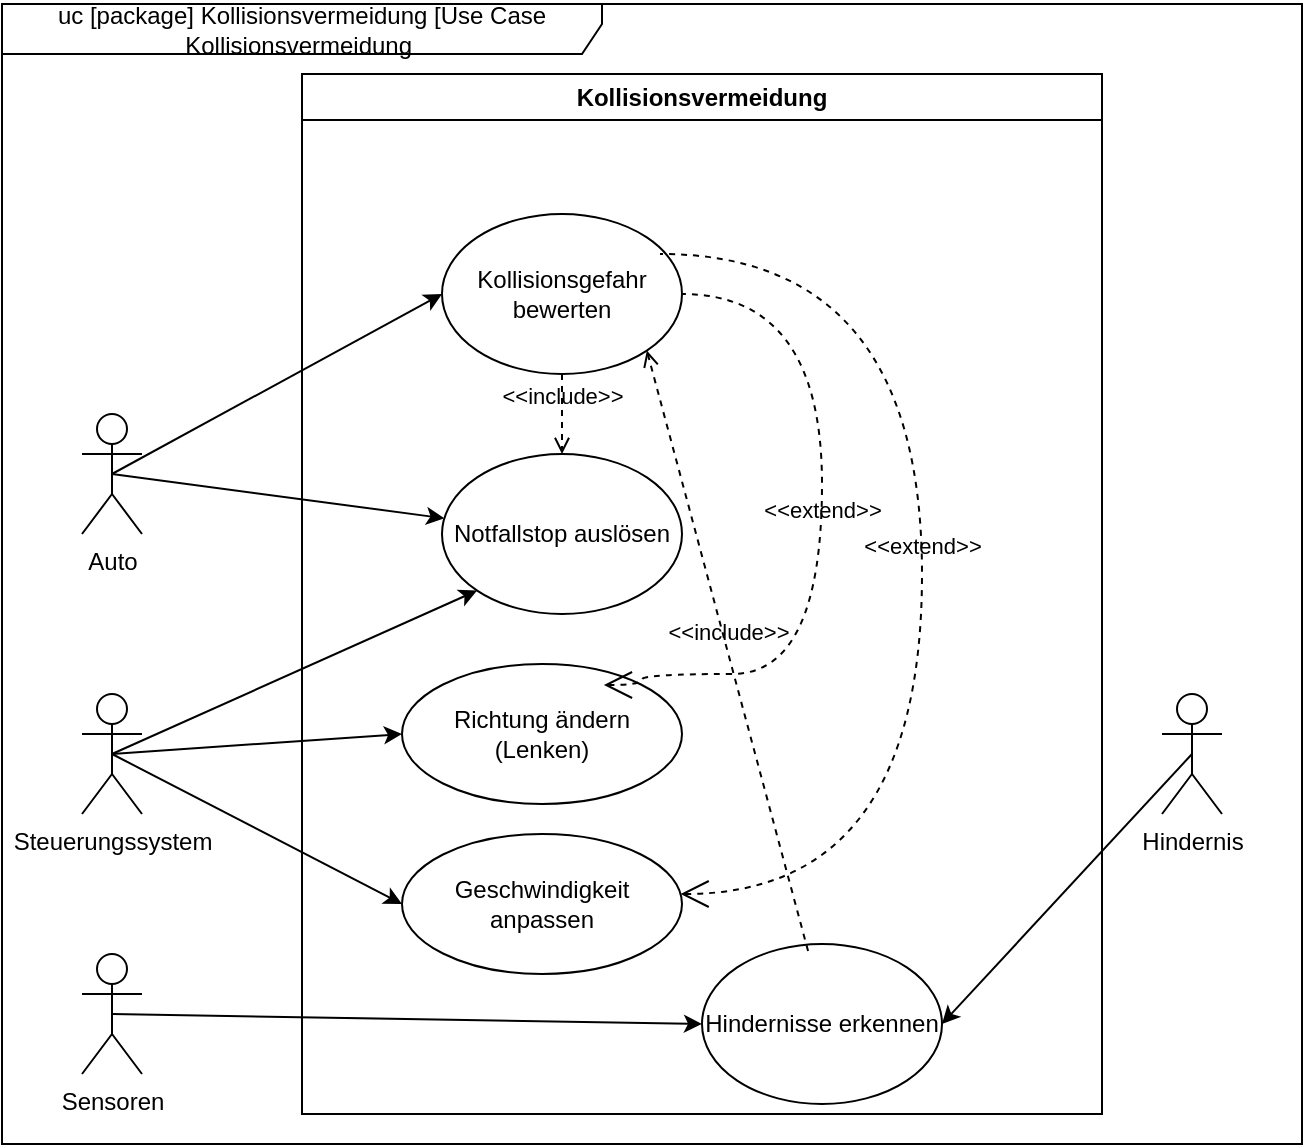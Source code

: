 <mxfile version="22.1.18" type="device">
  <diagram name="Seite-1" id="5rYWleYnp6q6a5sjY58T">
    <mxGraphModel dx="1562" dy="818" grid="1" gridSize="10" guides="1" tooltips="1" connect="1" arrows="1" fold="1" page="1" pageScale="1" pageWidth="827" pageHeight="1169" math="0" shadow="0">
      <root>
        <mxCell id="0" />
        <mxCell id="1" parent="0" />
        <mxCell id="R8wBnd-KqD16zqUHhtyy-22" style="orthogonalLoop=1;jettySize=auto;html=1;entryX=0;entryY=0.5;entryDx=0;entryDy=0;strokeColor=default;exitX=0.5;exitY=0.5;exitDx=0;exitDy=0;exitPerimeter=0;" parent="1" source="R8wBnd-KqD16zqUHhtyy-1" target="R8wBnd-KqD16zqUHhtyy-16" edge="1">
          <mxGeometry relative="1" as="geometry">
            <mxPoint x="90" y="320" as="sourcePoint" />
          </mxGeometry>
        </mxCell>
        <mxCell id="R8wBnd-KqD16zqUHhtyy-23" style="rounded=0;orthogonalLoop=1;jettySize=auto;html=1;exitX=0.5;exitY=0.5;exitDx=0;exitDy=0;exitPerimeter=0;" parent="1" source="R8wBnd-KqD16zqUHhtyy-1" target="R8wBnd-KqD16zqUHhtyy-18" edge="1">
          <mxGeometry relative="1" as="geometry" />
        </mxCell>
        <mxCell id="R8wBnd-KqD16zqUHhtyy-1" value="Auto" style="shape=umlActor;verticalLabelPosition=bottom;verticalAlign=top;html=1;outlineConnect=0;fontStyle=0;movable=1;resizable=1;rotatable=1;deletable=1;editable=1;locked=0;connectable=1;fillOpacity=100;" parent="1" vertex="1">
          <mxGeometry x="50" y="330" width="30" height="60" as="geometry" />
        </mxCell>
        <mxCell id="R8wBnd-KqD16zqUHhtyy-24" style="rounded=0;orthogonalLoop=1;jettySize=auto;html=1;entryX=0;entryY=0.5;entryDx=0;entryDy=0;exitX=0.5;exitY=0.5;exitDx=0;exitDy=0;exitPerimeter=0;" parent="1" source="R8wBnd-KqD16zqUHhtyy-4" target="R8wBnd-KqD16zqUHhtyy-15" edge="1">
          <mxGeometry relative="1" as="geometry" />
        </mxCell>
        <mxCell id="R8wBnd-KqD16zqUHhtyy-4" value="Sensoren" style="shape=umlActor;verticalLabelPosition=bottom;verticalAlign=top;html=1;outlineConnect=0;" parent="1" vertex="1">
          <mxGeometry x="50" y="600" width="30" height="60" as="geometry" />
        </mxCell>
        <mxCell id="XdIKXIWc87RNsqg1szOq-4" style="rounded=0;orthogonalLoop=1;jettySize=auto;html=1;entryX=0;entryY=0.5;entryDx=0;entryDy=0;exitX=0.5;exitY=0.5;exitDx=0;exitDy=0;exitPerimeter=0;" parent="1" source="R8wBnd-KqD16zqUHhtyy-8" target="Qi_hmJikcV4P4sh7q_QJ-7" edge="1">
          <mxGeometry relative="1" as="geometry" />
        </mxCell>
        <mxCell id="XdIKXIWc87RNsqg1szOq-6" style="rounded=0;orthogonalLoop=1;jettySize=auto;html=1;entryX=0;entryY=0.5;entryDx=0;entryDy=0;exitX=0.5;exitY=0.5;exitDx=0;exitDy=0;exitPerimeter=0;" parent="1" source="R8wBnd-KqD16zqUHhtyy-8" target="Qi_hmJikcV4P4sh7q_QJ-6" edge="1">
          <mxGeometry relative="1" as="geometry" />
        </mxCell>
        <mxCell id="XdIKXIWc87RNsqg1szOq-7" style="rounded=0;orthogonalLoop=1;jettySize=auto;html=1;entryX=0;entryY=1;entryDx=0;entryDy=0;exitX=0.5;exitY=0.5;exitDx=0;exitDy=0;exitPerimeter=0;" parent="1" source="R8wBnd-KqD16zqUHhtyy-8" target="R8wBnd-KqD16zqUHhtyy-18" edge="1">
          <mxGeometry relative="1" as="geometry" />
        </mxCell>
        <mxCell id="R8wBnd-KqD16zqUHhtyy-8" value="Steuerungssystem" style="shape=umlActor;verticalLabelPosition=bottom;verticalAlign=top;html=1;outlineConnect=0;" parent="1" vertex="1">
          <mxGeometry x="50" y="470" width="30" height="60" as="geometry" />
        </mxCell>
        <mxCell id="R8wBnd-KqD16zqUHhtyy-19" value="Kollisionsvermeidung" style="swimlane;whiteSpace=wrap;html=1;" parent="1" vertex="1">
          <mxGeometry x="160" y="160" width="400" height="520" as="geometry" />
        </mxCell>
        <mxCell id="R8wBnd-KqD16zqUHhtyy-15" value="Hindernisse erkennen" style="ellipse;whiteSpace=wrap;html=1;" parent="R8wBnd-KqD16zqUHhtyy-19" vertex="1">
          <mxGeometry x="200" y="435" width="120" height="80" as="geometry" />
        </mxCell>
        <mxCell id="R8wBnd-KqD16zqUHhtyy-16" value="Kollisionsgefahr bewerten" style="ellipse;whiteSpace=wrap;html=1;" parent="R8wBnd-KqD16zqUHhtyy-19" vertex="1">
          <mxGeometry x="70" y="70" width="120" height="80" as="geometry" />
        </mxCell>
        <mxCell id="R8wBnd-KqD16zqUHhtyy-18" value="Notfallstop auslösen" style="ellipse;whiteSpace=wrap;html=1;" parent="R8wBnd-KqD16zqUHhtyy-19" vertex="1">
          <mxGeometry x="70" y="190" width="120" height="80" as="geometry" />
        </mxCell>
        <mxCell id="Qi_hmJikcV4P4sh7q_QJ-3" value="&amp;lt;&amp;lt;include&amp;gt;&amp;gt;" style="edgeStyle=none;html=1;endArrow=open;verticalAlign=bottom;dashed=1;labelBackgroundColor=none;rounded=0;exitX=0.442;exitY=0.044;exitDx=0;exitDy=0;exitPerimeter=0;entryX=1;entryY=1;entryDx=0;entryDy=0;" parent="R8wBnd-KqD16zqUHhtyy-19" source="R8wBnd-KqD16zqUHhtyy-15" target="R8wBnd-KqD16zqUHhtyy-16" edge="1">
          <mxGeometry width="160" relative="1" as="geometry">
            <mxPoint x="210" y="250" as="sourcePoint" />
            <mxPoint x="370" y="250" as="targetPoint" />
          </mxGeometry>
        </mxCell>
        <mxCell id="Qi_hmJikcV4P4sh7q_QJ-6" value="Geschwindigkeit anpassen" style="ellipse;whiteSpace=wrap;html=1;" parent="R8wBnd-KqD16zqUHhtyy-19" vertex="1">
          <mxGeometry x="50" y="380" width="140" height="70" as="geometry" />
        </mxCell>
        <mxCell id="Qi_hmJikcV4P4sh7q_QJ-7" value="Richtung ändern (Lenken)" style="ellipse;whiteSpace=wrap;html=1;" parent="R8wBnd-KqD16zqUHhtyy-19" vertex="1">
          <mxGeometry x="50" y="295" width="140" height="70" as="geometry" />
        </mxCell>
        <mxCell id="Qi_hmJikcV4P4sh7q_QJ-12" value="&amp;lt;&amp;lt;include&amp;gt;&amp;gt;" style="edgeStyle=none;html=1;endArrow=open;verticalAlign=bottom;dashed=1;labelBackgroundColor=none;rounded=0;exitX=0.5;exitY=1;exitDx=0;exitDy=0;entryX=0.5;entryY=0;entryDx=0;entryDy=0;" parent="R8wBnd-KqD16zqUHhtyy-19" source="R8wBnd-KqD16zqUHhtyy-16" target="R8wBnd-KqD16zqUHhtyy-18" edge="1">
          <mxGeometry width="160" relative="1" as="geometry">
            <mxPoint x="170" y="250" as="sourcePoint" />
            <mxPoint x="330" y="250" as="targetPoint" />
          </mxGeometry>
        </mxCell>
        <mxCell id="XdIKXIWc87RNsqg1szOq-8" value="&amp;lt;&amp;lt;extend&amp;gt;&amp;gt;" style="edgeStyle=orthogonalEdgeStyle;html=1;startArrow=open;endArrow=none;startSize=12;verticalAlign=bottom;dashed=1;labelBackgroundColor=none;rounded=0;exitX=0.721;exitY=0.15;exitDx=0;exitDy=0;entryX=1;entryY=0.5;entryDx=0;entryDy=0;curved=1;exitPerimeter=0;" parent="R8wBnd-KqD16zqUHhtyy-19" source="Qi_hmJikcV4P4sh7q_QJ-7" target="R8wBnd-KqD16zqUHhtyy-16" edge="1">
          <mxGeometry width="160" relative="1" as="geometry">
            <mxPoint x="210" y="90" as="sourcePoint" />
            <mxPoint x="370" y="90" as="targetPoint" />
            <Array as="points">
              <mxPoint x="170" y="306" />
              <mxPoint x="170" y="300" />
              <mxPoint x="260" y="300" />
              <mxPoint x="260" y="110" />
            </Array>
          </mxGeometry>
        </mxCell>
        <mxCell id="Qi_hmJikcV4P4sh7q_QJ-2" style="rounded=0;orthogonalLoop=1;jettySize=auto;html=1;exitX=0.5;exitY=0.5;exitDx=0;exitDy=0;exitPerimeter=0;entryX=1;entryY=0.5;entryDx=0;entryDy=0;" parent="1" source="Qi_hmJikcV4P4sh7q_QJ-1" target="R8wBnd-KqD16zqUHhtyy-15" edge="1">
          <mxGeometry relative="1" as="geometry" />
        </mxCell>
        <mxCell id="Qi_hmJikcV4P4sh7q_QJ-1" value="Hindernis" style="shape=umlActor;verticalLabelPosition=bottom;verticalAlign=top;html=1;" parent="1" vertex="1">
          <mxGeometry x="590" y="470" width="30" height="60" as="geometry" />
        </mxCell>
        <mxCell id="XdIKXIWc87RNsqg1szOq-3" value="uc [package] Kollisionsvermeidung [Use Case Kollisionsvermeidung&amp;nbsp;" style="shape=umlFrame;whiteSpace=wrap;html=1;pointerEvents=0;width=300;height=25;" parent="1" vertex="1">
          <mxGeometry x="10" y="125" width="650" height="570" as="geometry" />
        </mxCell>
        <mxCell id="XdIKXIWc87RNsqg1szOq-9" value="&amp;lt;&amp;lt;extend&amp;gt;&amp;gt;" style="edgeStyle=orthogonalEdgeStyle;html=1;startArrow=open;endArrow=none;startSize=12;verticalAlign=bottom;dashed=1;labelBackgroundColor=none;rounded=0;entryX=1;entryY=0.5;entryDx=0;entryDy=0;curved=1;" parent="1" source="Qi_hmJikcV4P4sh7q_QJ-6" edge="1">
          <mxGeometry width="160" relative="1" as="geometry">
            <mxPoint x="340" y="560" as="sourcePoint" />
            <mxPoint x="339" y="250" as="targetPoint" />
            <Array as="points">
              <mxPoint x="470" y="570" />
              <mxPoint x="470" y="250" />
            </Array>
          </mxGeometry>
        </mxCell>
      </root>
    </mxGraphModel>
  </diagram>
</mxfile>
